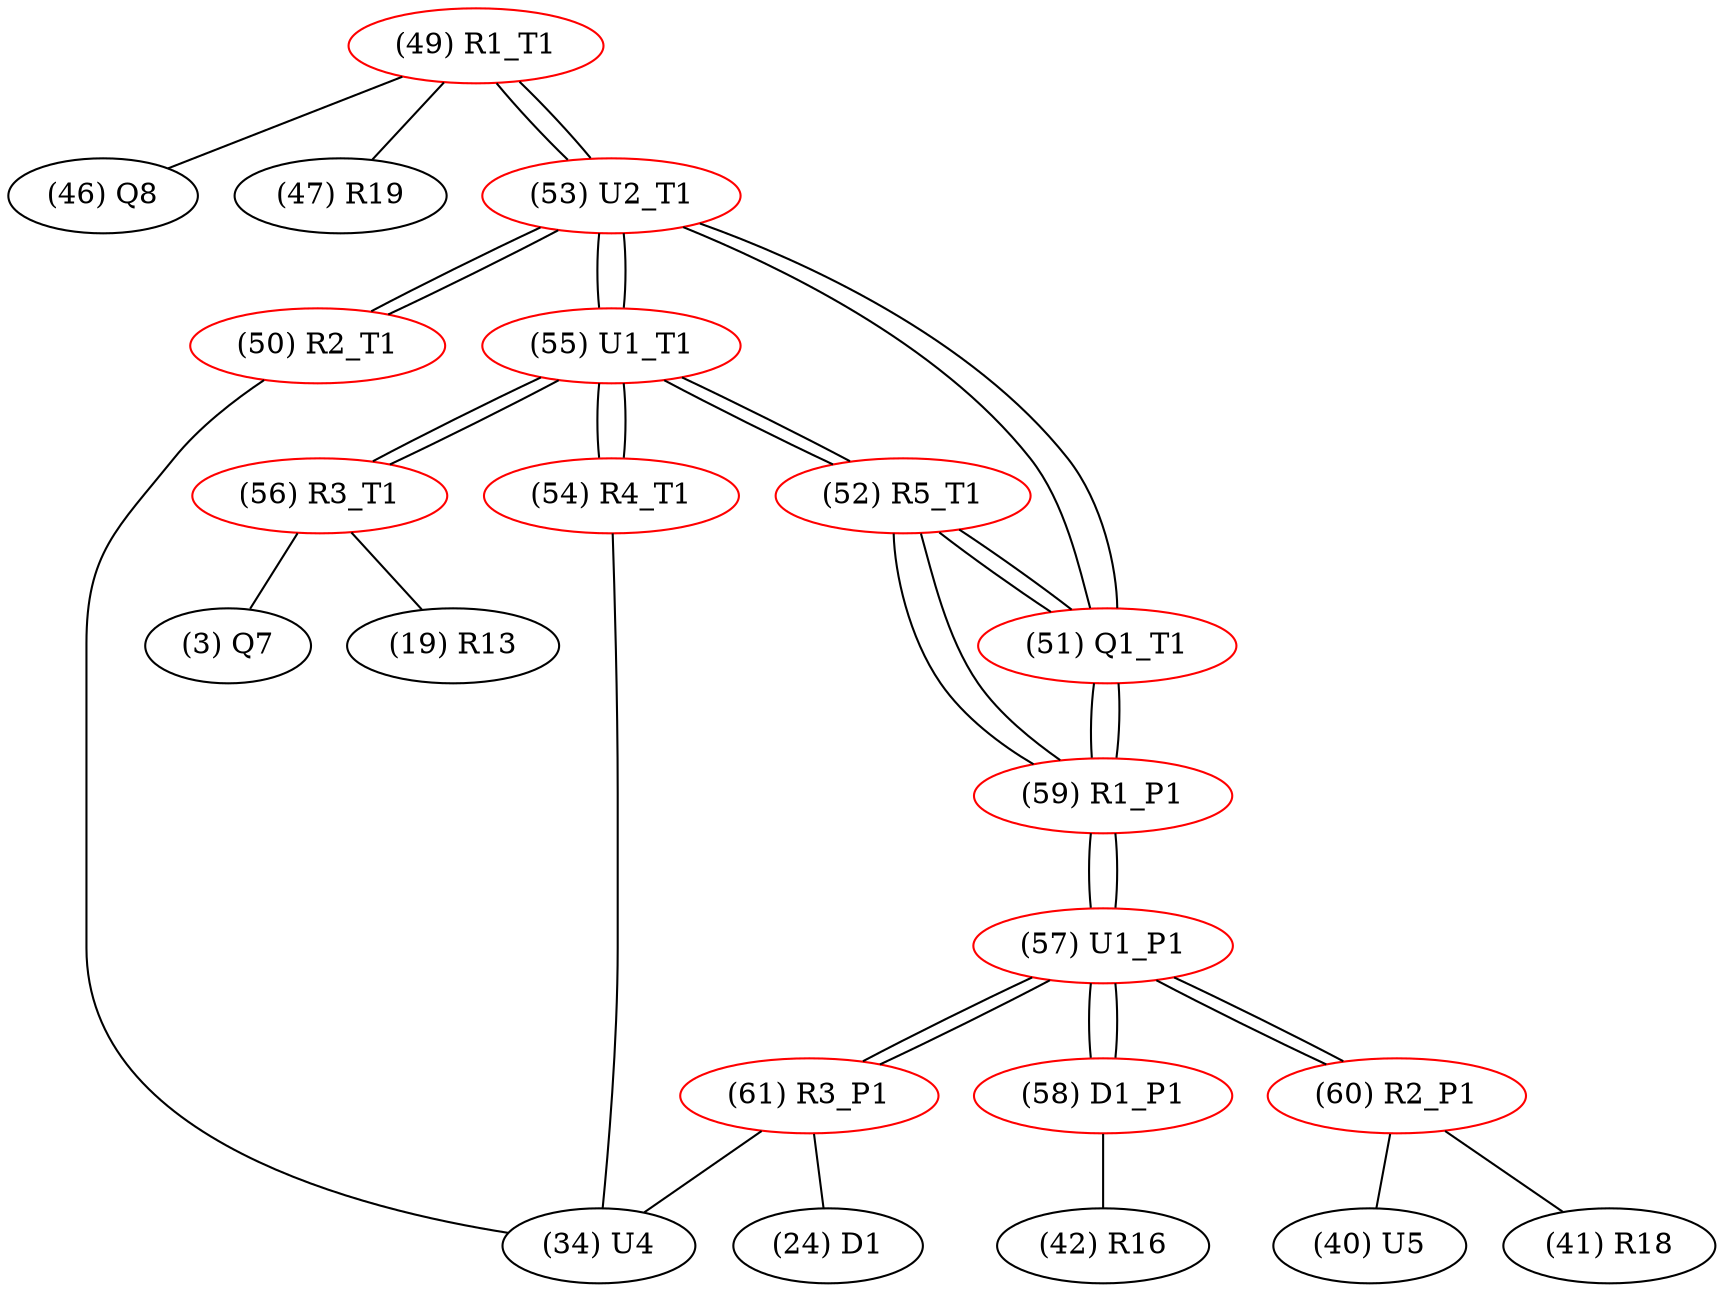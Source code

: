 graph {
	49 [label="(49) R1_T1" color=red]
	46 [label="(46) Q8"]
	47 [label="(47) R19"]
	53 [label="(53) U2_T1"]
	50 [label="(50) R2_T1" color=red]
	34 [label="(34) U4"]
	53 [label="(53) U2_T1"]
	51 [label="(51) Q1_T1" color=red]
	53 [label="(53) U2_T1"]
	59 [label="(59) R1_P1"]
	52 [label="(52) R5_T1"]
	52 [label="(52) R5_T1" color=red]
	55 [label="(55) U1_T1"]
	59 [label="(59) R1_P1"]
	51 [label="(51) Q1_T1"]
	53 [label="(53) U2_T1" color=red]
	50 [label="(50) R2_T1"]
	55 [label="(55) U1_T1"]
	49 [label="(49) R1_T1"]
	51 [label="(51) Q1_T1"]
	54 [label="(54) R4_T1" color=red]
	34 [label="(34) U4"]
	55 [label="(55) U1_T1"]
	55 [label="(55) U1_T1" color=red]
	56 [label="(56) R3_T1"]
	54 [label="(54) R4_T1"]
	53 [label="(53) U2_T1"]
	52 [label="(52) R5_T1"]
	56 [label="(56) R3_T1" color=red]
	3 [label="(3) Q7"]
	19 [label="(19) R13"]
	55 [label="(55) U1_T1"]
	57 [label="(57) U1_P1" color=red]
	58 [label="(58) D1_P1"]
	60 [label="(60) R2_P1"]
	61 [label="(61) R3_P1"]
	59 [label="(59) R1_P1"]
	58 [label="(58) D1_P1" color=red]
	42 [label="(42) R16"]
	57 [label="(57) U1_P1"]
	59 [label="(59) R1_P1" color=red]
	52 [label="(52) R5_T1"]
	51 [label="(51) Q1_T1"]
	57 [label="(57) U1_P1"]
	60 [label="(60) R2_P1" color=red]
	41 [label="(41) R18"]
	40 [label="(40) U5"]
	57 [label="(57) U1_P1"]
	61 [label="(61) R3_P1" color=red]
	24 [label="(24) D1"]
	34 [label="(34) U4"]
	57 [label="(57) U1_P1"]
	49 -- 46
	49 -- 47
	49 -- 53
	50 -- 34
	50 -- 53
	51 -- 53
	51 -- 59
	51 -- 52
	52 -- 55
	52 -- 59
	52 -- 51
	53 -- 50
	53 -- 55
	53 -- 49
	53 -- 51
	54 -- 34
	54 -- 55
	55 -- 56
	55 -- 54
	55 -- 53
	55 -- 52
	56 -- 3
	56 -- 19
	56 -- 55
	57 -- 58
	57 -- 60
	57 -- 61
	57 -- 59
	58 -- 42
	58 -- 57
	59 -- 52
	59 -- 51
	59 -- 57
	60 -- 41
	60 -- 40
	60 -- 57
	61 -- 24
	61 -- 34
	61 -- 57
}